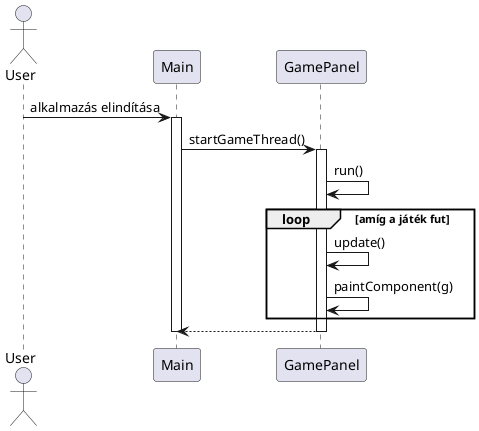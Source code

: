 @startuml
actor User
participant Main
participant GamePanel

User -> Main : alkalmazás elindítása
activate Main
Main -> GamePanel : startGameThread()
activate GamePanel
GamePanel -> GamePanel : run()
loop amíg a játék fut
GamePanel -> GamePanel : update()
GamePanel -> GamePanel : paintComponent(g)
end
GamePanel --> Main :
deactivate GamePanel
deactivate Main
@enduml
